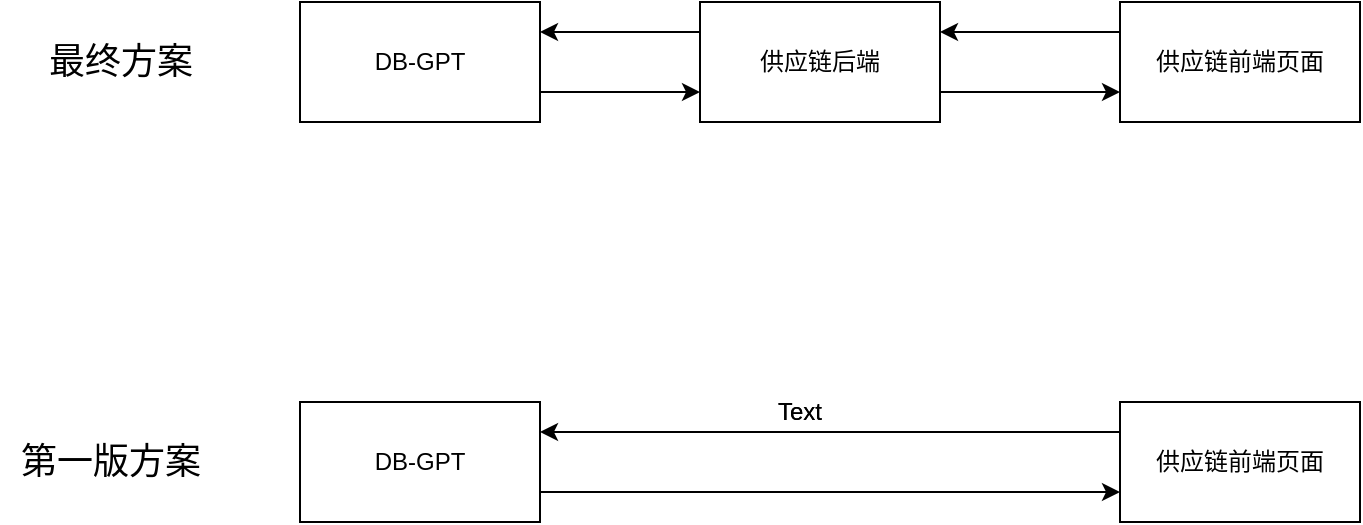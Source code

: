 <mxfile version="24.7.14">
  <diagram name="第 1 页" id="nsTjOwFfMYr6fWEvsX7B">
    <mxGraphModel dx="1052" dy="533" grid="1" gridSize="10" guides="1" tooltips="1" connect="1" arrows="1" fold="1" page="1" pageScale="1" pageWidth="827" pageHeight="1169" math="0" shadow="0">
      <root>
        <mxCell id="0" />
        <mxCell id="1" parent="0" />
        <mxCell id="LfWpz3EgSEdNe4kdUDRB-9" style="edgeStyle=orthogonalEdgeStyle;rounded=0;orthogonalLoop=1;jettySize=auto;html=1;exitX=1;exitY=0.75;exitDx=0;exitDy=0;entryX=0;entryY=0.75;entryDx=0;entryDy=0;" edge="1" parent="1" source="LfWpz3EgSEdNe4kdUDRB-1" target="LfWpz3EgSEdNe4kdUDRB-2">
          <mxGeometry relative="1" as="geometry" />
        </mxCell>
        <mxCell id="LfWpz3EgSEdNe4kdUDRB-1" value="DB-GPT" style="rounded=0;whiteSpace=wrap;html=1;" vertex="1" parent="1">
          <mxGeometry x="160" y="80" width="120" height="60" as="geometry" />
        </mxCell>
        <mxCell id="LfWpz3EgSEdNe4kdUDRB-10" style="edgeStyle=orthogonalEdgeStyle;rounded=0;orthogonalLoop=1;jettySize=auto;html=1;exitX=1;exitY=0.75;exitDx=0;exitDy=0;entryX=0;entryY=0.75;entryDx=0;entryDy=0;" edge="1" parent="1" source="LfWpz3EgSEdNe4kdUDRB-2" target="LfWpz3EgSEdNe4kdUDRB-3">
          <mxGeometry relative="1" as="geometry" />
        </mxCell>
        <mxCell id="LfWpz3EgSEdNe4kdUDRB-12" style="edgeStyle=orthogonalEdgeStyle;rounded=0;orthogonalLoop=1;jettySize=auto;html=1;exitX=0;exitY=0.25;exitDx=0;exitDy=0;entryX=1;entryY=0.25;entryDx=0;entryDy=0;" edge="1" parent="1" source="LfWpz3EgSEdNe4kdUDRB-2" target="LfWpz3EgSEdNe4kdUDRB-1">
          <mxGeometry relative="1" as="geometry" />
        </mxCell>
        <mxCell id="LfWpz3EgSEdNe4kdUDRB-2" value="供应链后端" style="rounded=0;whiteSpace=wrap;html=1;" vertex="1" parent="1">
          <mxGeometry x="360" y="80" width="120" height="60" as="geometry" />
        </mxCell>
        <mxCell id="LfWpz3EgSEdNe4kdUDRB-11" style="edgeStyle=orthogonalEdgeStyle;rounded=0;orthogonalLoop=1;jettySize=auto;html=1;exitX=0;exitY=0.25;exitDx=0;exitDy=0;entryX=1;entryY=0.25;entryDx=0;entryDy=0;" edge="1" parent="1" source="LfWpz3EgSEdNe4kdUDRB-3" target="LfWpz3EgSEdNe4kdUDRB-2">
          <mxGeometry relative="1" as="geometry" />
        </mxCell>
        <mxCell id="LfWpz3EgSEdNe4kdUDRB-3" value="供应链前端页面" style="rounded=0;whiteSpace=wrap;html=1;" vertex="1" parent="1">
          <mxGeometry x="570" y="80" width="120" height="60" as="geometry" />
        </mxCell>
        <mxCell id="LfWpz3EgSEdNe4kdUDRB-15" style="edgeStyle=orthogonalEdgeStyle;rounded=0;orthogonalLoop=1;jettySize=auto;html=1;exitX=1;exitY=0.75;exitDx=0;exitDy=0;entryX=0;entryY=0.75;entryDx=0;entryDy=0;" edge="1" parent="1" source="LfWpz3EgSEdNe4kdUDRB-4" target="LfWpz3EgSEdNe4kdUDRB-5">
          <mxGeometry relative="1" as="geometry" />
        </mxCell>
        <mxCell id="LfWpz3EgSEdNe4kdUDRB-4" value="DB-GPT" style="rounded=0;whiteSpace=wrap;html=1;" vertex="1" parent="1">
          <mxGeometry x="160" y="280" width="120" height="60" as="geometry" />
        </mxCell>
        <mxCell id="LfWpz3EgSEdNe4kdUDRB-14" style="edgeStyle=orthogonalEdgeStyle;rounded=0;orthogonalLoop=1;jettySize=auto;html=1;exitX=0;exitY=0.25;exitDx=0;exitDy=0;entryX=1;entryY=0.25;entryDx=0;entryDy=0;" edge="1" parent="1" source="LfWpz3EgSEdNe4kdUDRB-5" target="LfWpz3EgSEdNe4kdUDRB-4">
          <mxGeometry relative="1" as="geometry" />
        </mxCell>
        <mxCell id="LfWpz3EgSEdNe4kdUDRB-5" value="供应链前端页面" style="rounded=0;whiteSpace=wrap;html=1;" vertex="1" parent="1">
          <mxGeometry x="570" y="280" width="120" height="60" as="geometry" />
        </mxCell>
        <mxCell id="LfWpz3EgSEdNe4kdUDRB-16" value="Text" style="text;strokeColor=none;align=center;fillColor=none;html=1;verticalAlign=middle;whiteSpace=wrap;rounded=0;" vertex="1" parent="1">
          <mxGeometry x="380" y="270" width="60" height="30" as="geometry" />
        </mxCell>
        <mxCell id="LfWpz3EgSEdNe4kdUDRB-17" value="Text" style="text;strokeColor=none;align=center;fillColor=none;html=1;verticalAlign=middle;whiteSpace=wrap;rounded=0;" vertex="1" parent="1">
          <mxGeometry x="380" y="270" width="60" height="30" as="geometry" />
        </mxCell>
        <mxCell id="LfWpz3EgSEdNe4kdUDRB-18" value="&lt;font style=&quot;font-size: 18px;&quot;&gt;最终方案&lt;/font&gt;" style="text;html=1;align=center;verticalAlign=middle;resizable=0;points=[];autosize=1;strokeColor=none;fillColor=none;" vertex="1" parent="1">
          <mxGeometry x="20" y="90" width="100" height="40" as="geometry" />
        </mxCell>
        <mxCell id="LfWpz3EgSEdNe4kdUDRB-19" value="&lt;font style=&quot;font-size: 18px;&quot;&gt;第一版方案&lt;/font&gt;" style="text;html=1;align=center;verticalAlign=middle;resizable=0;points=[];autosize=1;strokeColor=none;fillColor=none;" vertex="1" parent="1">
          <mxGeometry x="10" y="290" width="110" height="40" as="geometry" />
        </mxCell>
      </root>
    </mxGraphModel>
  </diagram>
</mxfile>

